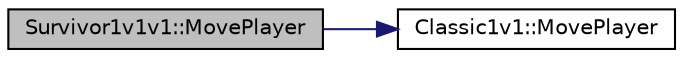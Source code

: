 digraph G
{
  edge [fontname="Helvetica",fontsize="10",labelfontname="Helvetica",labelfontsize="10"];
  node [fontname="Helvetica",fontsize="10",shape=record];
  rankdir="LR";
  Node1 [label="Survivor1v1v1::MovePlayer",height=0.2,width=0.4,color="black", fillcolor="grey75", style="filled" fontcolor="black"];
  Node1 -> Node2 [color="midnightblue",fontsize="10",style="solid",fontname="Helvetica"];
  Node2 [label="Classic1v1::MovePlayer",height=0.2,width=0.4,color="black", fillcolor="white", style="filled",URL="$namespace_classic1v1.html#a74e7807fac34e205644c7f12b979abc3"];
}
